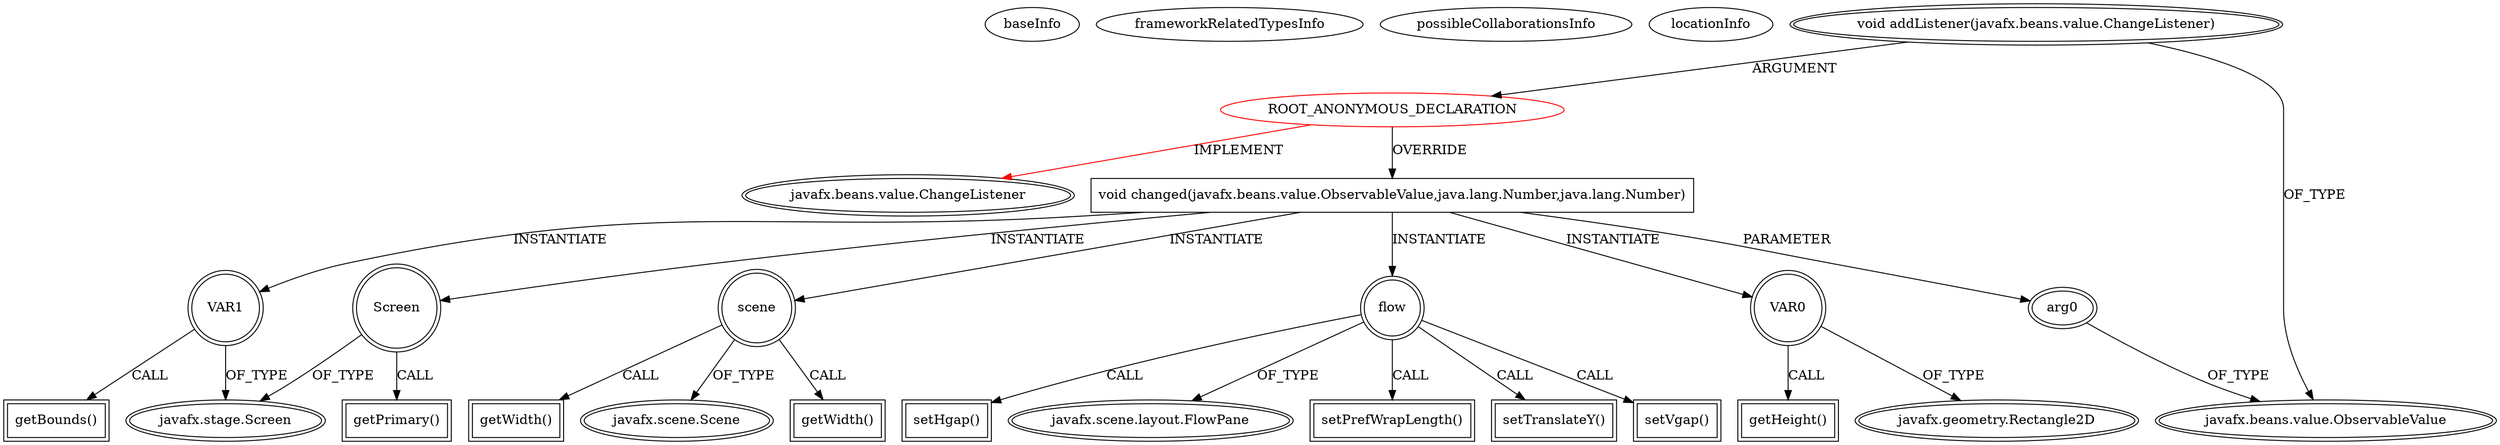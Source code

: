 digraph {
baseInfo[graphId=4693,category="extension_graph",isAnonymous=true,possibleRelation=false]
frameworkRelatedTypesInfo[0="javafx.beans.value.ChangeListener"]
possibleCollaborationsInfo[]
locationInfo[projectName="villu164-SoneOtsing",filePath="/villu164-SoneOtsing/SoneOtsing-master/src/application/Main.java",contextSignature="void start(javafx.stage.Stage)",graphId="4693"]
0[label="ROOT_ANONYMOUS_DECLARATION",vertexType="ROOT_ANONYMOUS_DECLARATION",isFrameworkType=false,color=red]
1[label="javafx.beans.value.ChangeListener",vertexType="FRAMEWORK_INTERFACE_TYPE",isFrameworkType=true,peripheries=2]
2[label="void addListener(javafx.beans.value.ChangeListener)",vertexType="OUTSIDE_CALL",isFrameworkType=true,peripheries=2]
3[label="javafx.beans.value.ObservableValue",vertexType="FRAMEWORK_INTERFACE_TYPE",isFrameworkType=true,peripheries=2]
4[label="void changed(javafx.beans.value.ObservableValue,java.lang.Number,java.lang.Number)",vertexType="OVERRIDING_METHOD_DECLARATION",isFrameworkType=false,shape=box]
5[label="arg0",vertexType="PARAMETER_DECLARATION",isFrameworkType=true,peripheries=2]
7[label="VAR0",vertexType="VARIABLE_EXPRESION",isFrameworkType=true,peripheries=2,shape=circle]
9[label="javafx.geometry.Rectangle2D",vertexType="FRAMEWORK_CLASS_TYPE",isFrameworkType=true,peripheries=2]
8[label="getHeight()",vertexType="INSIDE_CALL",isFrameworkType=true,peripheries=2,shape=box]
10[label="VAR1",vertexType="VARIABLE_EXPRESION",isFrameworkType=true,peripheries=2,shape=circle]
12[label="javafx.stage.Screen",vertexType="FRAMEWORK_CLASS_TYPE",isFrameworkType=true,peripheries=2]
11[label="getBounds()",vertexType="INSIDE_CALL",isFrameworkType=true,peripheries=2,shape=box]
13[label="Screen",vertexType="VARIABLE_EXPRESION",isFrameworkType=true,peripheries=2,shape=circle]
14[label="getPrimary()",vertexType="INSIDE_CALL",isFrameworkType=true,peripheries=2,shape=box]
16[label="scene",vertexType="VARIABLE_EXPRESION",isFrameworkType=true,peripheries=2,shape=circle]
18[label="javafx.scene.Scene",vertexType="FRAMEWORK_CLASS_TYPE",isFrameworkType=true,peripheries=2]
17[label="getWidth()",vertexType="INSIDE_CALL",isFrameworkType=true,peripheries=2,shape=box]
19[label="flow",vertexType="VARIABLE_EXPRESION",isFrameworkType=true,peripheries=2,shape=circle]
21[label="javafx.scene.layout.FlowPane",vertexType="FRAMEWORK_CLASS_TYPE",isFrameworkType=true,peripheries=2]
20[label="setPrefWrapLength()",vertexType="INSIDE_CALL",isFrameworkType=true,peripheries=2,shape=box]
23[label="getWidth()",vertexType="INSIDE_CALL",isFrameworkType=true,peripheries=2,shape=box]
25[label="setTranslateY()",vertexType="INSIDE_CALL",isFrameworkType=true,peripheries=2,shape=box]
27[label="setVgap()",vertexType="INSIDE_CALL",isFrameworkType=true,peripheries=2,shape=box]
29[label="setHgap()",vertexType="INSIDE_CALL",isFrameworkType=true,peripheries=2,shape=box]
0->1[label="IMPLEMENT",color=red]
2->0[label="ARGUMENT"]
2->3[label="OF_TYPE"]
0->4[label="OVERRIDE"]
5->3[label="OF_TYPE"]
4->5[label="PARAMETER"]
4->7[label="INSTANTIATE"]
7->9[label="OF_TYPE"]
7->8[label="CALL"]
4->10[label="INSTANTIATE"]
10->12[label="OF_TYPE"]
10->11[label="CALL"]
4->13[label="INSTANTIATE"]
13->12[label="OF_TYPE"]
13->14[label="CALL"]
4->16[label="INSTANTIATE"]
16->18[label="OF_TYPE"]
16->17[label="CALL"]
4->19[label="INSTANTIATE"]
19->21[label="OF_TYPE"]
19->20[label="CALL"]
16->23[label="CALL"]
19->25[label="CALL"]
19->27[label="CALL"]
19->29[label="CALL"]
}
